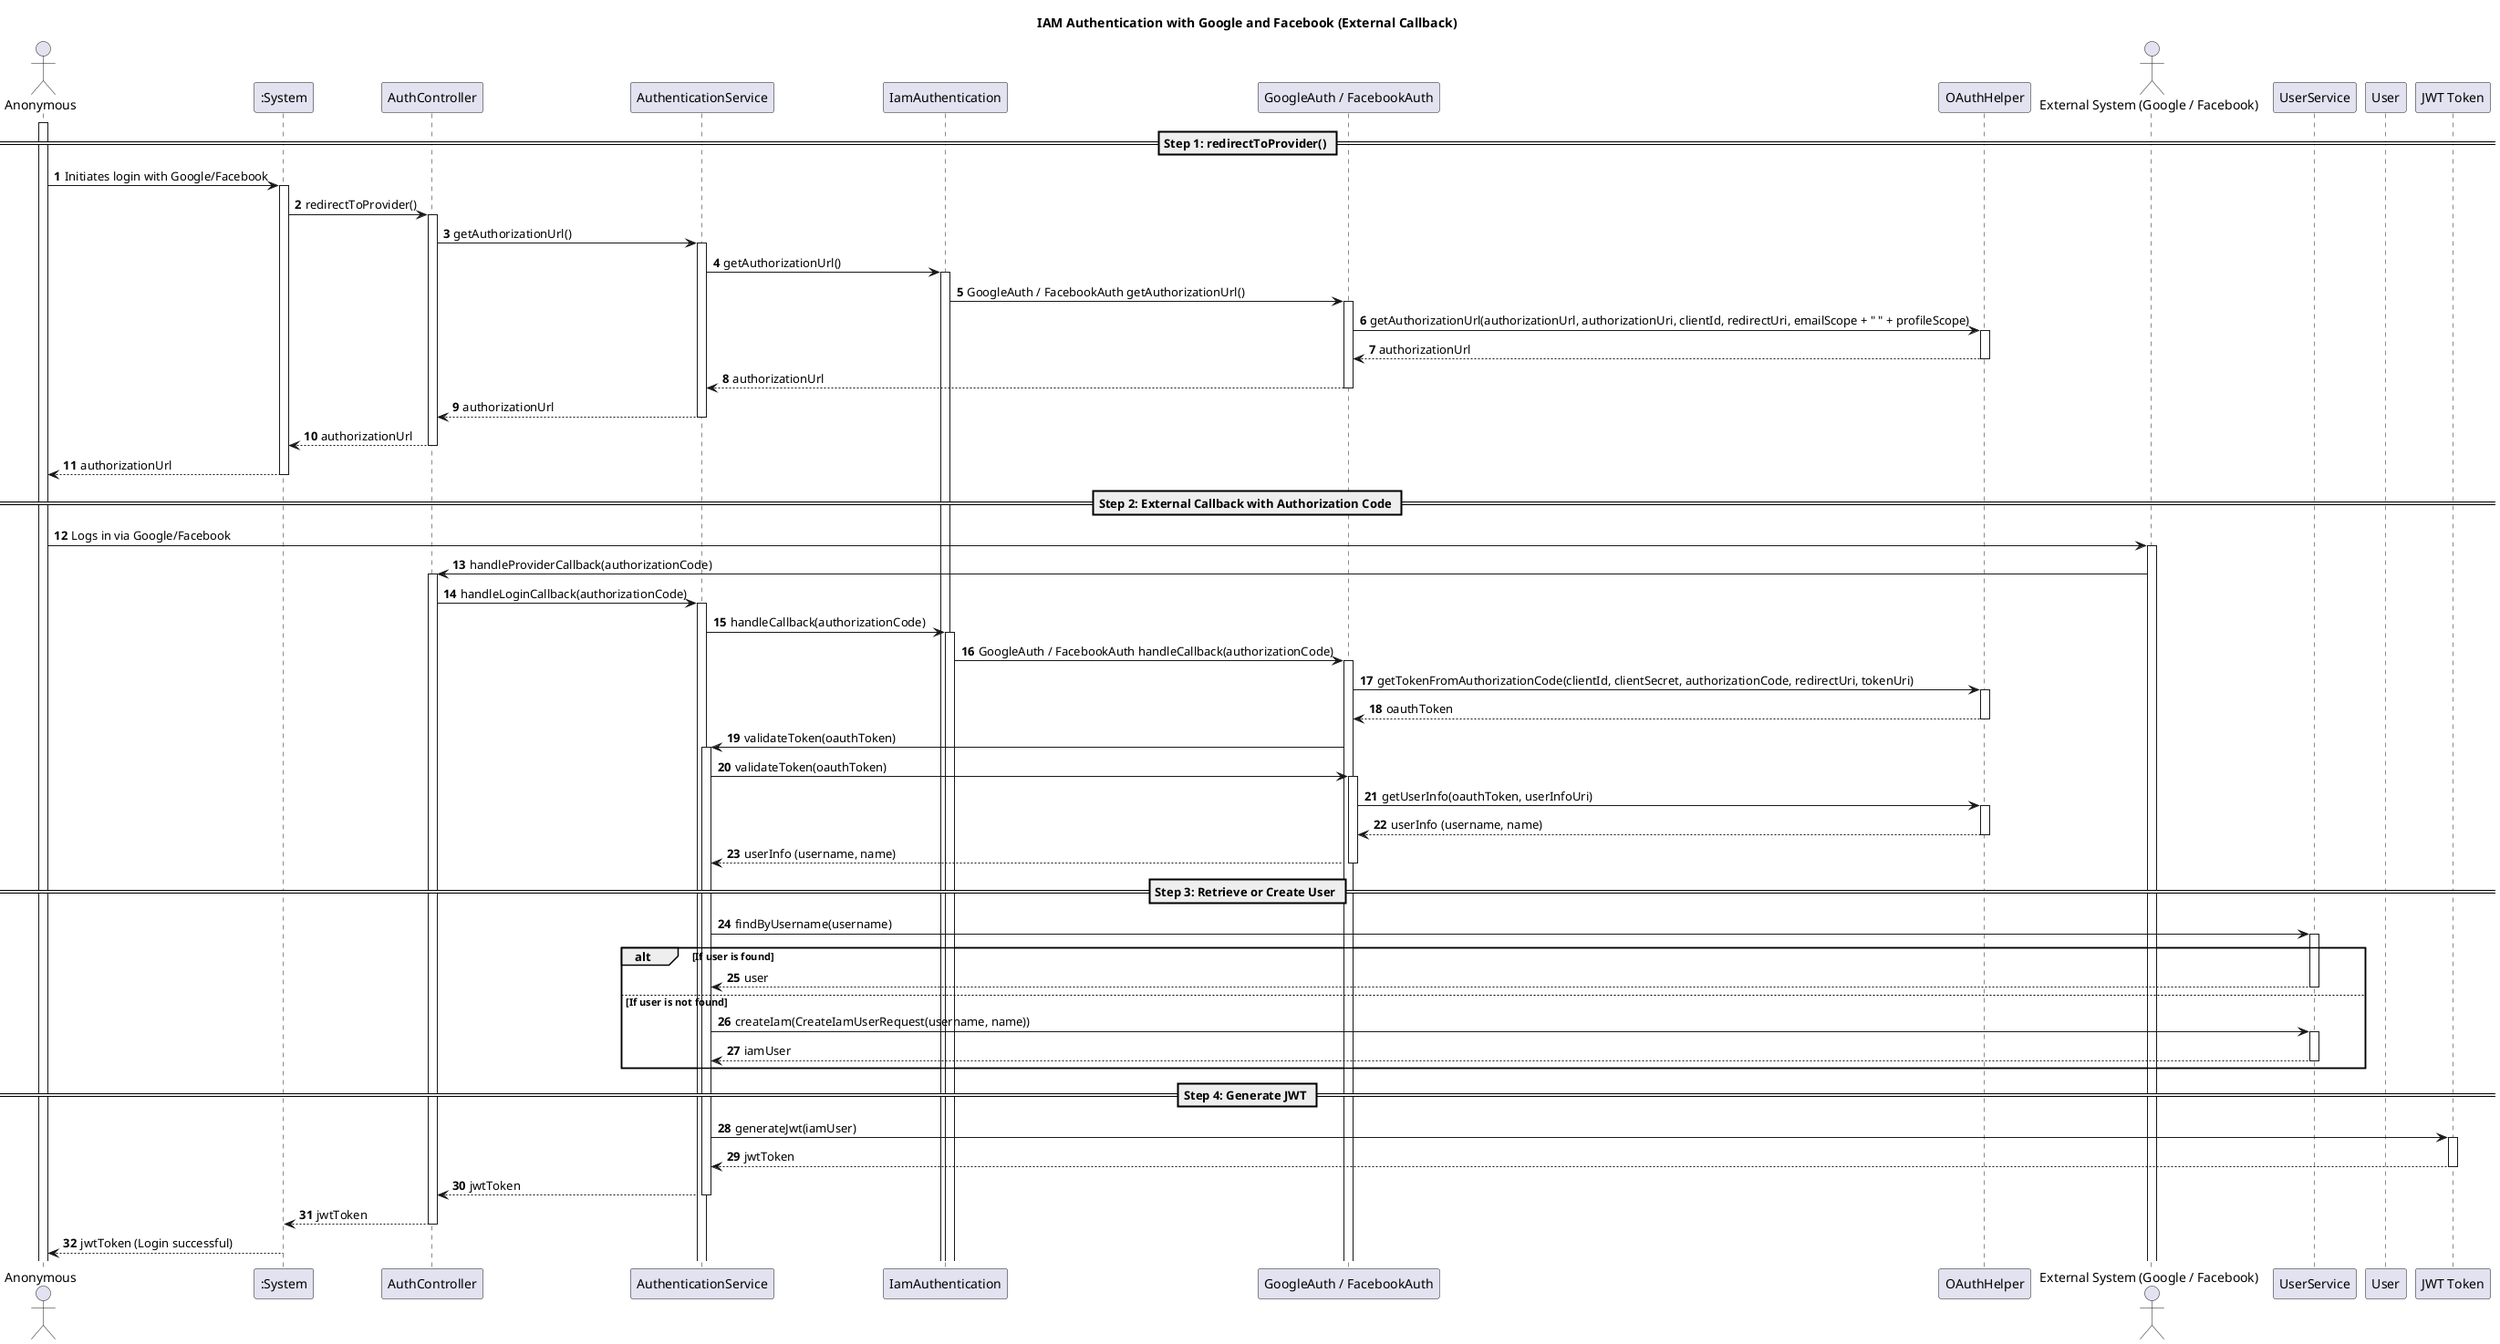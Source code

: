 @startuml
autoactivate on
autonumber

title IAM Authentication with Google and Facebook (External Callback)

actor "Anonymous" as Anonymous
participant ":System" as System
participant "AuthController" as Ctrl
participant "AuthenticationService" as Service
participant "IamAuthentication" as IamAuthInterface
participant "GoogleAuth / FacebookAuth" as ProviderImpl
participant "OAuthHelper" as OAuthHelper
actor "External System (Google / Facebook)" as ExternalSystem
participant "UserService" as UserService
participant "User" as User
participant "JWT Token" as JWT

activate Anonymous

== Step 1: redirectToProvider() ==

Anonymous -> System: Initiates login with Google/Facebook
System -> Ctrl: redirectToProvider()

Ctrl -> Service: getAuthorizationUrl()
Service -> IamAuthInterface: getAuthorizationUrl()

IamAuthInterface -> ProviderImpl: GoogleAuth / FacebookAuth getAuthorizationUrl()

' Expanded getAuthorizationUrl method in provider implementations
ProviderImpl -> OAuthHelper: getAuthorizationUrl(authorizationUrl, authorizationUri, clientId, redirectUri, emailScope + " " + profileScope)
OAuthHelper --> ProviderImpl: authorizationUrl

ProviderImpl --> Service: authorizationUrl
Service --> Ctrl: authorizationUrl
Ctrl --> System: authorizationUrl
System --> Anonymous: authorizationUrl

== Step 2: External Callback with Authorization Code ==

Anonymous -> ExternalSystem: Logs in via Google/Facebook
ExternalSystem -> Ctrl: handleProviderCallback(authorizationCode)

Ctrl -> Service: handleLoginCallback(authorizationCode)
Service -> IamAuthInterface: handleCallback(authorizationCode)

IamAuthInterface -> ProviderImpl: GoogleAuth / FacebookAuth handleCallback(authorizationCode)
ProviderImpl -> OAuthHelper: getTokenFromAuthorizationCode(clientId, clientSecret, authorizationCode, redirectUri, tokenUri)
OAuthHelper --> ProviderImpl: oauthToken

ProviderImpl -> Service: validateToken(oauthToken)
Service -> ProviderImpl: validateToken(oauthToken)
ProviderImpl -> OAuthHelper: getUserInfo(oauthToken, userInfoUri)
OAuthHelper --> ProviderImpl: userInfo (username, name)

ProviderImpl --> Service: userInfo (username, name)

== Step 3: Retrieve or Create User ==

Service -> UserService: findByUsername(username)
alt If user is found
    UserService --> Service: user
else If user is not found
    Service -> UserService: createIam(CreateIamUserRequest(username, name))
    UserService --> Service: iamUser
end

== Step 4: Generate JWT ==

Service -> JWT: generateJwt(iamUser)
JWT --> Service: jwtToken

Service --> Ctrl: jwtToken
Ctrl --> System: jwtToken
System --> Anonymous: jwtToken (Login successful)

@enduml


